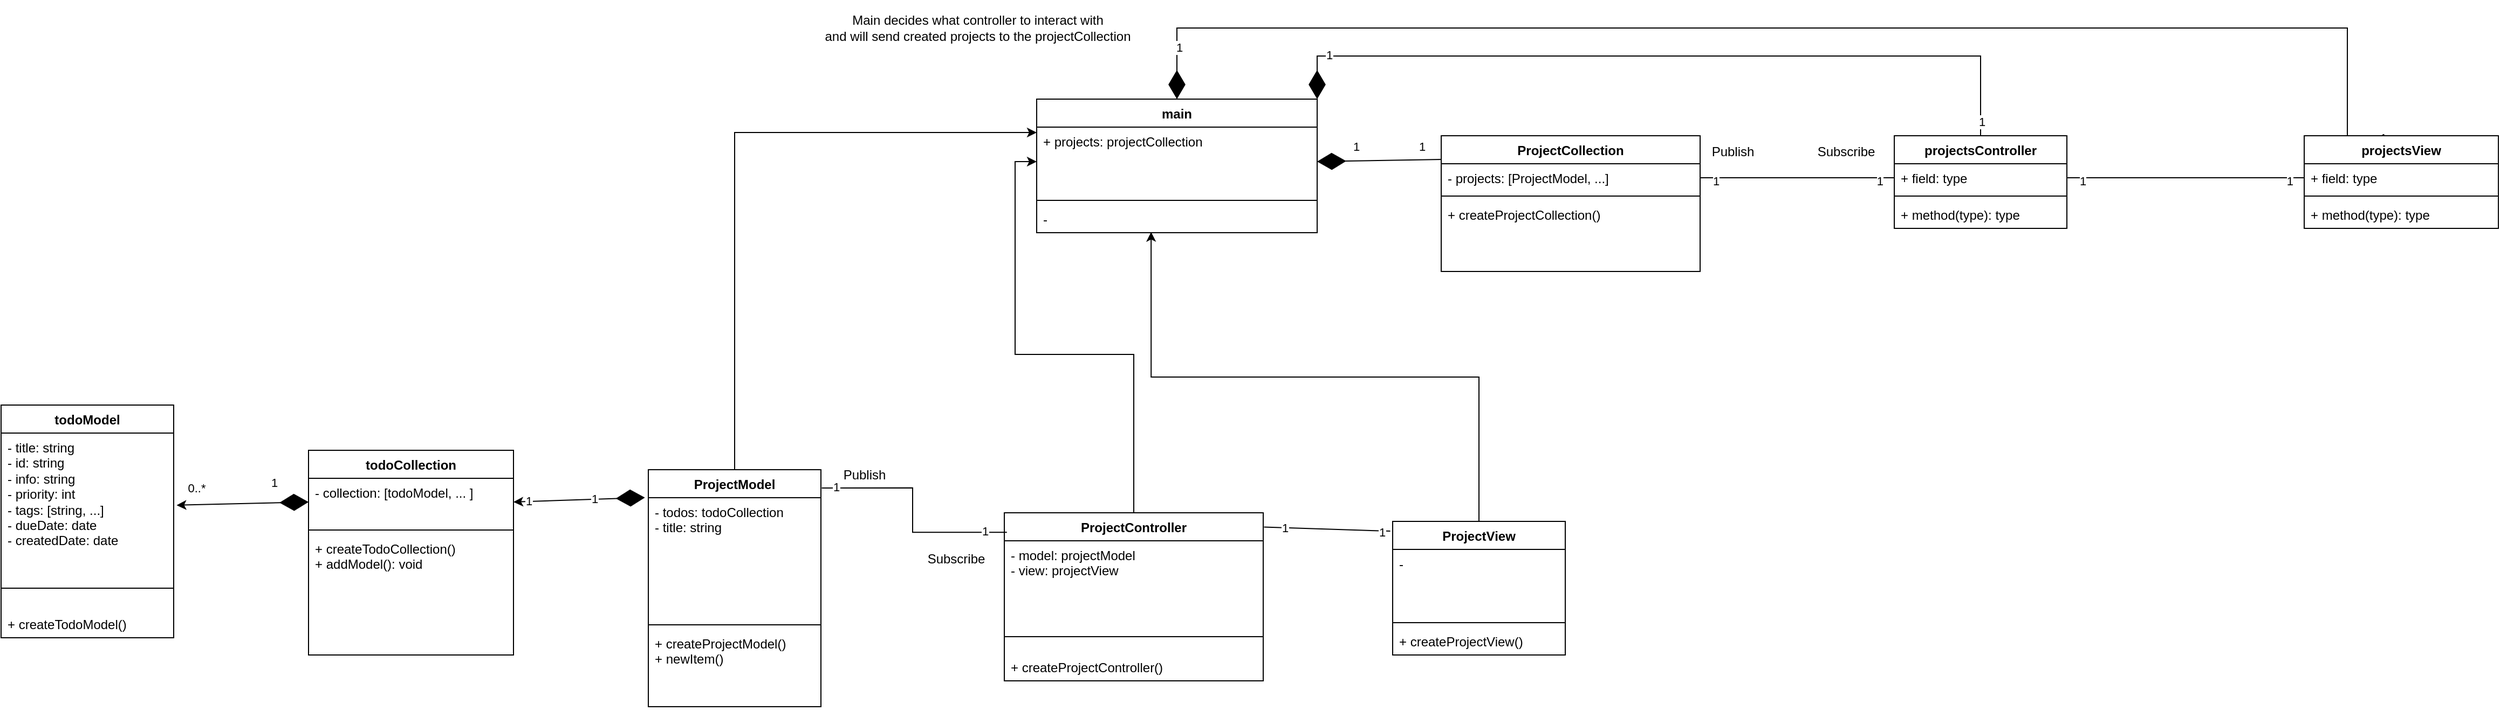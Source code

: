 <mxfile version="27.2.0">
  <diagram name="Page-1" id="tho96hMRdzNu9OJR4gim">
    <mxGraphModel dx="2647" dy="2031" grid="1" gridSize="10" guides="1" tooltips="1" connect="1" arrows="1" fold="1" page="1" pageScale="1" pageWidth="850" pageHeight="1100" math="0" shadow="0">
      <root>
        <mxCell id="0" />
        <mxCell id="1" parent="0" />
        <mxCell id="Y8et7h9fZ07tMBavdX_z-9" value="main" style="swimlane;fontStyle=1;align=center;verticalAlign=top;childLayout=stackLayout;horizontal=1;startSize=26;horizontalStack=0;resizeParent=1;resizeParentMax=0;resizeLast=0;collapsible=1;marginBottom=0;whiteSpace=wrap;html=1;" parent="1" vertex="1">
          <mxGeometry x="840" y="26.0" width="260" height="124" as="geometry" />
        </mxCell>
        <mxCell id="Y8et7h9fZ07tMBavdX_z-10" value="+ projects: projectCollection" style="text;strokeColor=none;fillColor=none;align=left;verticalAlign=top;spacingLeft=4;spacingRight=4;overflow=hidden;rotatable=0;points=[[0,0.5],[1,0.5]];portConstraint=eastwest;whiteSpace=wrap;html=1;" parent="Y8et7h9fZ07tMBavdX_z-9" vertex="1">
          <mxGeometry y="26" width="260" height="64" as="geometry" />
        </mxCell>
        <mxCell id="Y8et7h9fZ07tMBavdX_z-11" value="" style="line;strokeWidth=1;fillColor=none;align=left;verticalAlign=middle;spacingTop=-1;spacingLeft=3;spacingRight=3;rotatable=0;labelPosition=right;points=[];portConstraint=eastwest;strokeColor=inherit;" parent="Y8et7h9fZ07tMBavdX_z-9" vertex="1">
          <mxGeometry y="90" width="260" height="8" as="geometry" />
        </mxCell>
        <mxCell id="Y8et7h9fZ07tMBavdX_z-12" value="-" style="text;strokeColor=none;fillColor=none;align=left;verticalAlign=top;spacingLeft=4;spacingRight=4;overflow=hidden;rotatable=0;points=[[0,0.5],[1,0.5]];portConstraint=eastwest;whiteSpace=wrap;html=1;" parent="Y8et7h9fZ07tMBavdX_z-9" vertex="1">
          <mxGeometry y="98" width="260" height="26" as="geometry" />
        </mxCell>
        <mxCell id="Y8et7h9fZ07tMBavdX_z-14" value="ProjectCollection" style="swimlane;fontStyle=1;align=center;verticalAlign=top;childLayout=stackLayout;horizontal=1;startSize=26;horizontalStack=0;resizeParent=1;resizeParentMax=0;resizeLast=0;collapsible=1;marginBottom=0;whiteSpace=wrap;html=1;" parent="1" vertex="1">
          <mxGeometry x="1215" y="60" width="240" height="126" as="geometry" />
        </mxCell>
        <mxCell id="Y8et7h9fZ07tMBavdX_z-15" value="- projects: [ProjectModel, ...]" style="text;strokeColor=none;fillColor=none;align=left;verticalAlign=top;spacingLeft=4;spacingRight=4;overflow=hidden;rotatable=0;points=[[0,0.5],[1,0.5]];portConstraint=eastwest;whiteSpace=wrap;html=1;" parent="Y8et7h9fZ07tMBavdX_z-14" vertex="1">
          <mxGeometry y="26" width="240" height="26" as="geometry" />
        </mxCell>
        <mxCell id="Y8et7h9fZ07tMBavdX_z-16" value="" style="line;strokeWidth=1;fillColor=none;align=left;verticalAlign=middle;spacingTop=-1;spacingLeft=3;spacingRight=3;rotatable=0;labelPosition=right;points=[];portConstraint=eastwest;strokeColor=inherit;" parent="Y8et7h9fZ07tMBavdX_z-14" vertex="1">
          <mxGeometry y="52" width="240" height="8" as="geometry" />
        </mxCell>
        <mxCell id="Y8et7h9fZ07tMBavdX_z-17" value="+ createProjectCollection()" style="text;strokeColor=none;fillColor=none;align=left;verticalAlign=top;spacingLeft=4;spacingRight=4;overflow=hidden;rotatable=0;points=[[0,0.5],[1,0.5]];portConstraint=eastwest;whiteSpace=wrap;html=1;" parent="Y8et7h9fZ07tMBavdX_z-14" vertex="1">
          <mxGeometry y="60" width="240" height="66" as="geometry" />
        </mxCell>
        <mxCell id="LJbB7My72uyFToXxMnKN-5" style="edgeStyle=orthogonalEdgeStyle;rounded=0;orthogonalLoop=1;jettySize=auto;html=1;exitX=0.5;exitY=0;exitDx=0;exitDy=0;entryX=0;entryY=0.5;entryDx=0;entryDy=0;" edge="1" parent="1" source="Y8et7h9fZ07tMBavdX_z-18" target="Y8et7h9fZ07tMBavdX_z-10">
          <mxGeometry relative="1" as="geometry" />
        </mxCell>
        <mxCell id="Y8et7h9fZ07tMBavdX_z-18" value="ProjectController" style="swimlane;fontStyle=1;align=center;verticalAlign=top;childLayout=stackLayout;horizontal=1;startSize=26;horizontalStack=0;resizeParent=1;resizeParentMax=0;resizeLast=0;collapsible=1;marginBottom=0;whiteSpace=wrap;html=1;" parent="1" vertex="1">
          <mxGeometry x="810" y="410" width="240" height="156" as="geometry" />
        </mxCell>
        <mxCell id="Y8et7h9fZ07tMBavdX_z-19" value="&lt;div&gt;- model: projectModel&lt;/div&gt;&lt;div&gt;- view: projectView&lt;/div&gt;" style="text;strokeColor=none;fillColor=none;align=left;verticalAlign=top;spacingLeft=4;spacingRight=4;overflow=hidden;rotatable=0;points=[[0,0.5],[1,0.5]];portConstraint=eastwest;whiteSpace=wrap;html=1;" parent="Y8et7h9fZ07tMBavdX_z-18" vertex="1">
          <mxGeometry y="26" width="240" height="74" as="geometry" />
        </mxCell>
        <mxCell id="Y8et7h9fZ07tMBavdX_z-20" value="" style="line;strokeWidth=1;fillColor=none;align=left;verticalAlign=middle;spacingTop=-1;spacingLeft=3;spacingRight=3;rotatable=0;labelPosition=right;points=[];portConstraint=eastwest;strokeColor=inherit;" parent="Y8et7h9fZ07tMBavdX_z-18" vertex="1">
          <mxGeometry y="100" width="240" height="30" as="geometry" />
        </mxCell>
        <mxCell id="Y8et7h9fZ07tMBavdX_z-21" value="+ createProjectController()" style="text;strokeColor=none;fillColor=none;align=left;verticalAlign=top;spacingLeft=4;spacingRight=4;overflow=hidden;rotatable=0;points=[[0,0.5],[1,0.5]];portConstraint=eastwest;whiteSpace=wrap;html=1;" parent="Y8et7h9fZ07tMBavdX_z-18" vertex="1">
          <mxGeometry y="130" width="240" height="26" as="geometry" />
        </mxCell>
        <mxCell id="Y8et7h9fZ07tMBavdX_z-23" value="" style="endArrow=diamondThin;endFill=1;endSize=24;html=1;rounded=0;entryX=1;entryY=0.5;entryDx=0;entryDy=0;exitX=0.001;exitY=0.175;exitDx=0;exitDy=0;exitPerimeter=0;" parent="1" source="Y8et7h9fZ07tMBavdX_z-14" target="Y8et7h9fZ07tMBavdX_z-10" edge="1">
          <mxGeometry width="160" relative="1" as="geometry">
            <mxPoint x="1095" y="330.0" as="sourcePoint" />
            <mxPoint x="1255" y="330.0" as="targetPoint" />
          </mxGeometry>
        </mxCell>
        <mxCell id="Y8et7h9fZ07tMBavdX_z-26" value="1" style="edgeLabel;html=1;align=center;verticalAlign=middle;resizable=0;points=[];" parent="Y8et7h9fZ07tMBavdX_z-23" vertex="1" connectable="0">
          <mxGeometry x="0.616" relative="1" as="geometry">
            <mxPoint x="13" y="-14" as="offset" />
          </mxGeometry>
        </mxCell>
        <mxCell id="Y8et7h9fZ07tMBavdX_z-27" value="1" style="edgeLabel;html=1;align=center;verticalAlign=middle;resizable=0;points=[];" parent="Y8et7h9fZ07tMBavdX_z-23" vertex="1" connectable="0">
          <mxGeometry x="-0.874" y="-1" relative="1" as="geometry">
            <mxPoint x="-11" y="-11" as="offset" />
          </mxGeometry>
        </mxCell>
        <mxCell id="ah1SPfoxnXQt54STXK4x-20" style="edgeStyle=orthogonalEdgeStyle;rounded=0;orthogonalLoop=1;jettySize=auto;html=1;exitX=1.005;exitY=0.077;exitDx=0;exitDy=0;entryX=0.01;entryY=0.116;entryDx=0;entryDy=0;endArrow=none;endFill=0;exitPerimeter=0;entryPerimeter=0;" parent="1" source="cAmkA4DSfHhrkMyTJUqx-1" target="Y8et7h9fZ07tMBavdX_z-18" edge="1">
          <mxGeometry relative="1" as="geometry" />
        </mxCell>
        <mxCell id="ah1SPfoxnXQt54STXK4x-22" value="1" style="edgeLabel;html=1;align=center;verticalAlign=middle;resizable=0;points=[];" parent="ah1SPfoxnXQt54STXK4x-20" vertex="1" connectable="0">
          <mxGeometry x="-0.877" y="1" relative="1" as="geometry">
            <mxPoint as="offset" />
          </mxGeometry>
        </mxCell>
        <mxCell id="ah1SPfoxnXQt54STXK4x-23" value="1" style="edgeLabel;html=1;align=center;verticalAlign=middle;resizable=0;points=[];" parent="ah1SPfoxnXQt54STXK4x-20" vertex="1" connectable="0">
          <mxGeometry x="0.805" y="1" relative="1" as="geometry">
            <mxPoint as="offset" />
          </mxGeometry>
        </mxCell>
        <mxCell id="LJbB7My72uyFToXxMnKN-4" style="edgeStyle=orthogonalEdgeStyle;rounded=0;orthogonalLoop=1;jettySize=auto;html=1;exitX=0.5;exitY=0;exitDx=0;exitDy=0;entryX=0;entryY=0.25;entryDx=0;entryDy=0;" edge="1" parent="1" source="cAmkA4DSfHhrkMyTJUqx-1" target="Y8et7h9fZ07tMBavdX_z-9">
          <mxGeometry relative="1" as="geometry" />
        </mxCell>
        <mxCell id="cAmkA4DSfHhrkMyTJUqx-1" value="ProjectModel" style="swimlane;fontStyle=1;align=center;verticalAlign=top;childLayout=stackLayout;horizontal=1;startSize=26;horizontalStack=0;resizeParent=1;resizeParentMax=0;resizeLast=0;collapsible=1;marginBottom=0;whiteSpace=wrap;html=1;" parent="1" vertex="1">
          <mxGeometry x="480" y="370" width="160" height="220" as="geometry" />
        </mxCell>
        <mxCell id="cAmkA4DSfHhrkMyTJUqx-2" value="- todos: todoCollection&lt;div&gt;- title: string&lt;/div&gt;" style="text;strokeColor=none;fillColor=none;align=left;verticalAlign=top;spacingLeft=4;spacingRight=4;overflow=hidden;rotatable=0;points=[[0,0.5],[1,0.5]];portConstraint=eastwest;whiteSpace=wrap;html=1;" parent="cAmkA4DSfHhrkMyTJUqx-1" vertex="1">
          <mxGeometry y="26" width="160" height="114" as="geometry" />
        </mxCell>
        <mxCell id="cAmkA4DSfHhrkMyTJUqx-3" value="" style="line;strokeWidth=1;fillColor=none;align=left;verticalAlign=middle;spacingTop=-1;spacingLeft=3;spacingRight=3;rotatable=0;labelPosition=right;points=[];portConstraint=eastwest;strokeColor=inherit;" parent="cAmkA4DSfHhrkMyTJUqx-1" vertex="1">
          <mxGeometry y="140" width="160" height="8" as="geometry" />
        </mxCell>
        <mxCell id="cAmkA4DSfHhrkMyTJUqx-4" value="+ createProjectModel()&lt;div&gt;+ newItem()&lt;/div&gt;" style="text;strokeColor=none;fillColor=none;align=left;verticalAlign=top;spacingLeft=4;spacingRight=4;overflow=hidden;rotatable=0;points=[[0,0.5],[1,0.5]];portConstraint=eastwest;whiteSpace=wrap;html=1;" parent="cAmkA4DSfHhrkMyTJUqx-1" vertex="1">
          <mxGeometry y="148" width="160" height="72" as="geometry" />
        </mxCell>
        <mxCell id="cAmkA4DSfHhrkMyTJUqx-8" value="ProjectView" style="swimlane;fontStyle=1;align=center;verticalAlign=top;childLayout=stackLayout;horizontal=1;startSize=26;horizontalStack=0;resizeParent=1;resizeParentMax=0;resizeLast=0;collapsible=1;marginBottom=0;whiteSpace=wrap;html=1;" parent="1" vertex="1">
          <mxGeometry x="1170" y="418" width="160" height="124" as="geometry" />
        </mxCell>
        <mxCell id="cAmkA4DSfHhrkMyTJUqx-9" value="-" style="text;strokeColor=none;fillColor=none;align=left;verticalAlign=top;spacingLeft=4;spacingRight=4;overflow=hidden;rotatable=0;points=[[0,0.5],[1,0.5]];portConstraint=eastwest;whiteSpace=wrap;html=1;" parent="cAmkA4DSfHhrkMyTJUqx-8" vertex="1">
          <mxGeometry y="26" width="160" height="64" as="geometry" />
        </mxCell>
        <mxCell id="cAmkA4DSfHhrkMyTJUqx-10" value="" style="line;strokeWidth=1;fillColor=none;align=left;verticalAlign=middle;spacingTop=-1;spacingLeft=3;spacingRight=3;rotatable=0;labelPosition=right;points=[];portConstraint=eastwest;strokeColor=inherit;" parent="cAmkA4DSfHhrkMyTJUqx-8" vertex="1">
          <mxGeometry y="90" width="160" height="8" as="geometry" />
        </mxCell>
        <mxCell id="cAmkA4DSfHhrkMyTJUqx-11" value="+ createProjectView()" style="text;strokeColor=none;fillColor=none;align=left;verticalAlign=top;spacingLeft=4;spacingRight=4;overflow=hidden;rotatable=0;points=[[0,0.5],[1,0.5]];portConstraint=eastwest;whiteSpace=wrap;html=1;" parent="cAmkA4DSfHhrkMyTJUqx-8" vertex="1">
          <mxGeometry y="98" width="160" height="26" as="geometry" />
        </mxCell>
        <mxCell id="cAmkA4DSfHhrkMyTJUqx-12" value="" style="endArrow=none;endFill=0;endSize=24;html=1;rounded=0;entryX=1.003;entryY=0.085;entryDx=0;entryDy=0;entryPerimeter=0;exitX=-0.014;exitY=0.073;exitDx=0;exitDy=0;exitPerimeter=0;" parent="1" source="cAmkA4DSfHhrkMyTJUqx-8" target="Y8et7h9fZ07tMBavdX_z-18" edge="1">
          <mxGeometry width="160" relative="1" as="geometry">
            <mxPoint x="660" y="540" as="sourcePoint" />
            <mxPoint x="820" y="540" as="targetPoint" />
            <Array as="points" />
          </mxGeometry>
        </mxCell>
        <mxCell id="cAmkA4DSfHhrkMyTJUqx-13" value="1" style="edgeLabel;html=1;align=center;verticalAlign=middle;resizable=0;points=[];" parent="cAmkA4DSfHhrkMyTJUqx-12" vertex="1" connectable="0">
          <mxGeometry x="0.653" y="-2" relative="1" as="geometry">
            <mxPoint x="-1" y="2" as="offset" />
          </mxGeometry>
        </mxCell>
        <mxCell id="cAmkA4DSfHhrkMyTJUqx-14" value="1" style="edgeLabel;html=1;align=center;verticalAlign=middle;resizable=0;points=[];" parent="cAmkA4DSfHhrkMyTJUqx-12" vertex="1" connectable="0">
          <mxGeometry x="-0.861" y="1" relative="1" as="geometry">
            <mxPoint as="offset" />
          </mxGeometry>
        </mxCell>
        <mxCell id="cAmkA4DSfHhrkMyTJUqx-19" value="todoModel" style="swimlane;fontStyle=1;align=center;verticalAlign=top;childLayout=stackLayout;horizontal=1;startSize=26;horizontalStack=0;resizeParent=1;resizeParentMax=0;resizeLast=0;collapsible=1;marginBottom=0;whiteSpace=wrap;html=1;" parent="1" vertex="1">
          <mxGeometry x="-120" y="310" width="160" height="216" as="geometry" />
        </mxCell>
        <mxCell id="cAmkA4DSfHhrkMyTJUqx-20" value="- title: string&lt;div&gt;- id: string&lt;br&gt;&lt;div&gt;- info: string&lt;/div&gt;&lt;div&gt;- priority: int&lt;/div&gt;&lt;div&gt;- tags: [string, ...]&lt;/div&gt;&lt;div&gt;- dueDate: date&lt;/div&gt;&lt;div&gt;- createdDate: date&lt;/div&gt;&lt;/div&gt;" style="text;strokeColor=none;fillColor=none;align=left;verticalAlign=top;spacingLeft=4;spacingRight=4;overflow=hidden;rotatable=0;points=[[0,0.5],[1,0.5]];portConstraint=eastwest;whiteSpace=wrap;html=1;" parent="cAmkA4DSfHhrkMyTJUqx-19" vertex="1">
          <mxGeometry y="26" width="160" height="124" as="geometry" />
        </mxCell>
        <mxCell id="cAmkA4DSfHhrkMyTJUqx-21" value="" style="line;strokeWidth=1;fillColor=none;align=left;verticalAlign=middle;spacingTop=-1;spacingLeft=3;spacingRight=3;rotatable=0;labelPosition=right;points=[];portConstraint=eastwest;strokeColor=inherit;" parent="cAmkA4DSfHhrkMyTJUqx-19" vertex="1">
          <mxGeometry y="150" width="160" height="40" as="geometry" />
        </mxCell>
        <mxCell id="cAmkA4DSfHhrkMyTJUqx-22" value="+ createTodoModel()" style="text;strokeColor=none;fillColor=none;align=left;verticalAlign=top;spacingLeft=4;spacingRight=4;overflow=hidden;rotatable=0;points=[[0,0.5],[1,0.5]];portConstraint=eastwest;whiteSpace=wrap;html=1;" parent="cAmkA4DSfHhrkMyTJUqx-19" vertex="1">
          <mxGeometry y="190" width="160" height="26" as="geometry" />
        </mxCell>
        <mxCell id="cAmkA4DSfHhrkMyTJUqx-27" value="" style="endArrow=diamondThin;endFill=1;endSize=24;html=1;rounded=0;entryX=0;entryY=0.5;entryDx=0;entryDy=0;exitX=1.017;exitY=0.54;exitDx=0;exitDy=0;exitPerimeter=0;startArrow=classic;startFill=1;" parent="1" source="cAmkA4DSfHhrkMyTJUqx-20" target="ah1SPfoxnXQt54STXK4x-4" edge="1">
          <mxGeometry width="160" relative="1" as="geometry">
            <mxPoint x="-50" y="442.71" as="sourcePoint" />
            <mxPoint x="120" y="443" as="targetPoint" />
            <Array as="points" />
          </mxGeometry>
        </mxCell>
        <mxCell id="cAmkA4DSfHhrkMyTJUqx-37" value="1" style="edgeLabel;html=1;align=center;verticalAlign=middle;resizable=0;points=[];" parent="cAmkA4DSfHhrkMyTJUqx-27" vertex="1" connectable="0">
          <mxGeometry x="0.686" relative="1" as="geometry">
            <mxPoint x="-13" y="-19" as="offset" />
          </mxGeometry>
        </mxCell>
        <mxCell id="cAmkA4DSfHhrkMyTJUqx-38" value="0..*" style="edgeLabel;html=1;align=center;verticalAlign=middle;resizable=0;points=[];" parent="cAmkA4DSfHhrkMyTJUqx-27" vertex="1" connectable="0">
          <mxGeometry x="-0.901" y="1" relative="1" as="geometry">
            <mxPoint x="12" y="-15" as="offset" />
          </mxGeometry>
        </mxCell>
        <mxCell id="ah1SPfoxnXQt54STXK4x-3" value="todoCollection" style="swimlane;fontStyle=1;align=center;verticalAlign=top;childLayout=stackLayout;horizontal=1;startSize=26;horizontalStack=0;resizeParent=1;resizeParentMax=0;resizeLast=0;collapsible=1;marginBottom=0;whiteSpace=wrap;html=1;" parent="1" vertex="1">
          <mxGeometry x="165" y="352" width="190" height="190" as="geometry" />
        </mxCell>
        <mxCell id="ah1SPfoxnXQt54STXK4x-4" value="- collection: [todoModel, ... ]" style="text;strokeColor=none;fillColor=none;align=left;verticalAlign=top;spacingLeft=4;spacingRight=4;overflow=hidden;rotatable=0;points=[[0,0.5],[1,0.5]];portConstraint=eastwest;whiteSpace=wrap;html=1;" parent="ah1SPfoxnXQt54STXK4x-3" vertex="1">
          <mxGeometry y="26" width="190" height="44" as="geometry" />
        </mxCell>
        <mxCell id="ah1SPfoxnXQt54STXK4x-5" value="" style="line;strokeWidth=1;fillColor=none;align=left;verticalAlign=middle;spacingTop=-1;spacingLeft=3;spacingRight=3;rotatable=0;labelPosition=right;points=[];portConstraint=eastwest;strokeColor=inherit;" parent="ah1SPfoxnXQt54STXK4x-3" vertex="1">
          <mxGeometry y="70" width="190" height="8" as="geometry" />
        </mxCell>
        <mxCell id="ah1SPfoxnXQt54STXK4x-6" value="+ createTodoCollection()&lt;div&gt;+ addModel(): void&lt;/div&gt;" style="text;strokeColor=none;fillColor=none;align=left;verticalAlign=top;spacingLeft=4;spacingRight=4;overflow=hidden;rotatable=0;points=[[0,0.5],[1,0.5]];portConstraint=eastwest;whiteSpace=wrap;html=1;" parent="ah1SPfoxnXQt54STXK4x-3" vertex="1">
          <mxGeometry y="78" width="190" height="112" as="geometry" />
        </mxCell>
        <mxCell id="ah1SPfoxnXQt54STXK4x-17" value="" style="endArrow=diamondThin;endFill=1;endSize=24;html=1;rounded=0;exitX=1;exitY=0.5;exitDx=0;exitDy=0;entryX=-0.02;entryY=-0.001;entryDx=0;entryDy=0;entryPerimeter=0;startArrow=classic;startFill=1;" parent="1" source="ah1SPfoxnXQt54STXK4x-4" target="cAmkA4DSfHhrkMyTJUqx-2" edge="1">
          <mxGeometry width="160" relative="1" as="geometry">
            <mxPoint x="330" y="370" as="sourcePoint" />
            <mxPoint x="490" y="370" as="targetPoint" />
          </mxGeometry>
        </mxCell>
        <mxCell id="ah1SPfoxnXQt54STXK4x-18" value="1" style="edgeLabel;html=1;align=center;verticalAlign=middle;resizable=0;points=[];" parent="ah1SPfoxnXQt54STXK4x-17" vertex="1" connectable="0">
          <mxGeometry x="-0.782" y="1" relative="1" as="geometry">
            <mxPoint as="offset" />
          </mxGeometry>
        </mxCell>
        <mxCell id="ah1SPfoxnXQt54STXK4x-19" value="1" style="edgeLabel;html=1;align=center;verticalAlign=middle;resizable=0;points=[];" parent="ah1SPfoxnXQt54STXK4x-17" vertex="1" connectable="0">
          <mxGeometry x="0.23" y="1" relative="1" as="geometry">
            <mxPoint as="offset" />
          </mxGeometry>
        </mxCell>
        <mxCell id="ah1SPfoxnXQt54STXK4x-24" value="Publish" style="text;html=1;align=center;verticalAlign=middle;resizable=0;points=[];autosize=1;strokeColor=none;fillColor=none;" parent="1" vertex="1">
          <mxGeometry x="650" y="360" width="60" height="30" as="geometry" />
        </mxCell>
        <mxCell id="ah1SPfoxnXQt54STXK4x-25" value="Subscribe&lt;div&gt;&lt;br&gt;&lt;/div&gt;" style="text;html=1;align=center;verticalAlign=middle;resizable=0;points=[];autosize=1;strokeColor=none;fillColor=none;" parent="1" vertex="1">
          <mxGeometry x="725" y="440" width="80" height="40" as="geometry" />
        </mxCell>
        <mxCell id="LpDIbgmOpvBHCi_S2WUm-34" style="edgeStyle=orthogonalEdgeStyle;rounded=0;orthogonalLoop=1;jettySize=auto;html=1;exitX=0.5;exitY=0;exitDx=0;exitDy=0;entryX=0.5;entryY=0;entryDx=0;entryDy=0;endArrow=diamondThin;endFill=1;endSize=24;" parent="1" source="LpDIbgmOpvBHCi_S2WUm-1" target="Y8et7h9fZ07tMBavdX_z-9" edge="1">
          <mxGeometry relative="1" as="geometry">
            <Array as="points">
              <mxPoint x="2055" y="-40" />
              <mxPoint x="970" y="-40" />
            </Array>
          </mxGeometry>
        </mxCell>
        <mxCell id="LpDIbgmOpvBHCi_S2WUm-35" value="1" style="edgeLabel;html=1;align=center;verticalAlign=middle;resizable=0;points=[];" parent="LpDIbgmOpvBHCi_S2WUm-34" vertex="1" connectable="0">
          <mxGeometry x="0.926" y="2" relative="1" as="geometry">
            <mxPoint as="offset" />
          </mxGeometry>
        </mxCell>
        <mxCell id="LpDIbgmOpvBHCi_S2WUm-36" value="1" style="edgeLabel;html=1;align=center;verticalAlign=middle;resizable=0;points=[];" parent="LpDIbgmOpvBHCi_S2WUm-34" vertex="1" connectable="0">
          <mxGeometry x="-0.974" y="2" relative="1" as="geometry">
            <mxPoint as="offset" />
          </mxGeometry>
        </mxCell>
        <mxCell id="LpDIbgmOpvBHCi_S2WUm-1" value="projectsView" style="swimlane;fontStyle=1;align=center;verticalAlign=top;childLayout=stackLayout;horizontal=1;startSize=26;horizontalStack=0;resizeParent=1;resizeParentMax=0;resizeLast=0;collapsible=1;marginBottom=0;whiteSpace=wrap;html=1;" parent="1" vertex="1">
          <mxGeometry x="2015" y="60" width="180" height="86" as="geometry" />
        </mxCell>
        <mxCell id="LpDIbgmOpvBHCi_S2WUm-2" value="+ field: type" style="text;strokeColor=none;fillColor=none;align=left;verticalAlign=top;spacingLeft=4;spacingRight=4;overflow=hidden;rotatable=0;points=[[0,0.5],[1,0.5]];portConstraint=eastwest;whiteSpace=wrap;html=1;" parent="LpDIbgmOpvBHCi_S2WUm-1" vertex="1">
          <mxGeometry y="26" width="180" height="26" as="geometry" />
        </mxCell>
        <mxCell id="LpDIbgmOpvBHCi_S2WUm-3" value="" style="line;strokeWidth=1;fillColor=none;align=left;verticalAlign=middle;spacingTop=-1;spacingLeft=3;spacingRight=3;rotatable=0;labelPosition=right;points=[];portConstraint=eastwest;strokeColor=inherit;" parent="LpDIbgmOpvBHCi_S2WUm-1" vertex="1">
          <mxGeometry y="52" width="180" height="8" as="geometry" />
        </mxCell>
        <mxCell id="LpDIbgmOpvBHCi_S2WUm-4" value="+ method(type): type" style="text;strokeColor=none;fillColor=none;align=left;verticalAlign=top;spacingLeft=4;spacingRight=4;overflow=hidden;rotatable=0;points=[[0,0.5],[1,0.5]];portConstraint=eastwest;whiteSpace=wrap;html=1;" parent="LpDIbgmOpvBHCi_S2WUm-1" vertex="1">
          <mxGeometry y="60" width="180" height="26" as="geometry" />
        </mxCell>
        <mxCell id="LpDIbgmOpvBHCi_S2WUm-33" style="edgeStyle=orthogonalEdgeStyle;rounded=0;orthogonalLoop=1;jettySize=auto;html=1;exitX=0.5;exitY=0;exitDx=0;exitDy=0;entryX=1;entryY=0;entryDx=0;entryDy=0;endArrow=diamondThin;endFill=1;endSize=24;" parent="1" source="LpDIbgmOpvBHCi_S2WUm-18" target="Y8et7h9fZ07tMBavdX_z-9" edge="1">
          <mxGeometry relative="1" as="geometry" />
        </mxCell>
        <mxCell id="LpDIbgmOpvBHCi_S2WUm-37" value="1" style="edgeLabel;html=1;align=center;verticalAlign=middle;resizable=0;points=[];" parent="LpDIbgmOpvBHCi_S2WUm-33" vertex="1" connectable="0">
          <mxGeometry x="-0.965" y="-1" relative="1" as="geometry">
            <mxPoint as="offset" />
          </mxGeometry>
        </mxCell>
        <mxCell id="LpDIbgmOpvBHCi_S2WUm-50" value="1" style="edgeLabel;html=1;align=center;verticalAlign=middle;resizable=0;points=[];" parent="LpDIbgmOpvBHCi_S2WUm-33" vertex="1" connectable="0">
          <mxGeometry x="0.861" y="-1" relative="1" as="geometry">
            <mxPoint as="offset" />
          </mxGeometry>
        </mxCell>
        <mxCell id="LpDIbgmOpvBHCi_S2WUm-18" value="projectsController" style="swimlane;fontStyle=1;align=center;verticalAlign=top;childLayout=stackLayout;horizontal=1;startSize=26;horizontalStack=0;resizeParent=1;resizeParentMax=0;resizeLast=0;collapsible=1;marginBottom=0;whiteSpace=wrap;html=1;" parent="1" vertex="1">
          <mxGeometry x="1635" y="60" width="160" height="86" as="geometry" />
        </mxCell>
        <mxCell id="LpDIbgmOpvBHCi_S2WUm-19" value="+ field: type" style="text;strokeColor=none;fillColor=none;align=left;verticalAlign=top;spacingLeft=4;spacingRight=4;overflow=hidden;rotatable=0;points=[[0,0.5],[1,0.5]];portConstraint=eastwest;whiteSpace=wrap;html=1;" parent="LpDIbgmOpvBHCi_S2WUm-18" vertex="1">
          <mxGeometry y="26" width="160" height="26" as="geometry" />
        </mxCell>
        <mxCell id="LpDIbgmOpvBHCi_S2WUm-20" value="" style="line;strokeWidth=1;fillColor=none;align=left;verticalAlign=middle;spacingTop=-1;spacingLeft=3;spacingRight=3;rotatable=0;labelPosition=right;points=[];portConstraint=eastwest;strokeColor=inherit;" parent="LpDIbgmOpvBHCi_S2WUm-18" vertex="1">
          <mxGeometry y="52" width="160" height="8" as="geometry" />
        </mxCell>
        <mxCell id="LpDIbgmOpvBHCi_S2WUm-21" value="+ method(type): type" style="text;strokeColor=none;fillColor=none;align=left;verticalAlign=top;spacingLeft=4;spacingRight=4;overflow=hidden;rotatable=0;points=[[0,0.5],[1,0.5]];portConstraint=eastwest;whiteSpace=wrap;html=1;" parent="LpDIbgmOpvBHCi_S2WUm-18" vertex="1">
          <mxGeometry y="60" width="160" height="26" as="geometry" />
        </mxCell>
        <mxCell id="LpDIbgmOpvBHCi_S2WUm-22" value="" style="endArrow=none;html=1;edgeStyle=orthogonalEdgeStyle;rounded=0;exitX=1;exitY=0.5;exitDx=0;exitDy=0;entryX=0;entryY=0.5;entryDx=0;entryDy=0;" parent="1" source="Y8et7h9fZ07tMBavdX_z-15" target="LpDIbgmOpvBHCi_S2WUm-19" edge="1">
          <mxGeometry relative="1" as="geometry">
            <mxPoint x="1475" y="150" as="sourcePoint" />
            <mxPoint x="1635" y="150" as="targetPoint" />
          </mxGeometry>
        </mxCell>
        <mxCell id="LpDIbgmOpvBHCi_S2WUm-23" value="1" style="edgeLabel;resizable=0;html=1;align=left;verticalAlign=bottom;" parent="LpDIbgmOpvBHCi_S2WUm-22" connectable="0" vertex="1">
          <mxGeometry x="-1" relative="1" as="geometry">
            <mxPoint x="10" y="11" as="offset" />
          </mxGeometry>
        </mxCell>
        <mxCell id="LpDIbgmOpvBHCi_S2WUm-24" value="1" style="edgeLabel;resizable=0;html=1;align=right;verticalAlign=bottom;" parent="LpDIbgmOpvBHCi_S2WUm-22" connectable="0" vertex="1">
          <mxGeometry x="1" relative="1" as="geometry">
            <mxPoint x="-10" y="11" as="offset" />
          </mxGeometry>
        </mxCell>
        <mxCell id="LpDIbgmOpvBHCi_S2WUm-25" value="Publish" style="text;html=1;align=center;verticalAlign=middle;resizable=0;points=[];autosize=1;strokeColor=none;fillColor=none;" parent="1" vertex="1">
          <mxGeometry x="1455" y="60" width="60" height="30" as="geometry" />
        </mxCell>
        <mxCell id="LpDIbgmOpvBHCi_S2WUm-26" value="Subscribe" style="text;html=1;align=center;verticalAlign=middle;resizable=0;points=[];autosize=1;strokeColor=none;fillColor=none;" parent="1" vertex="1">
          <mxGeometry x="1550" y="60" width="80" height="30" as="geometry" />
        </mxCell>
        <mxCell id="LpDIbgmOpvBHCi_S2WUm-29" value="" style="endArrow=none;html=1;edgeStyle=orthogonalEdgeStyle;rounded=0;exitX=1;exitY=0.5;exitDx=0;exitDy=0;entryX=0;entryY=0.5;entryDx=0;entryDy=0;" parent="1" source="LpDIbgmOpvBHCi_S2WUm-19" target="LpDIbgmOpvBHCi_S2WUm-2" edge="1">
          <mxGeometry relative="1" as="geometry">
            <mxPoint x="1795" y="210" as="sourcePoint" />
            <mxPoint x="1955" y="210" as="targetPoint" />
          </mxGeometry>
        </mxCell>
        <mxCell id="LpDIbgmOpvBHCi_S2WUm-30" value="1" style="edgeLabel;resizable=0;html=1;align=left;verticalAlign=bottom;" parent="LpDIbgmOpvBHCi_S2WUm-29" connectable="0" vertex="1">
          <mxGeometry x="-1" relative="1" as="geometry">
            <mxPoint x="10" y="11" as="offset" />
          </mxGeometry>
        </mxCell>
        <mxCell id="LpDIbgmOpvBHCi_S2WUm-31" value="1" style="edgeLabel;resizable=0;html=1;align=right;verticalAlign=bottom;" parent="LpDIbgmOpvBHCi_S2WUm-29" connectable="0" vertex="1">
          <mxGeometry x="1" relative="1" as="geometry">
            <mxPoint x="-10" y="11" as="offset" />
          </mxGeometry>
        </mxCell>
        <mxCell id="LJbB7My72uyFToXxMnKN-6" style="edgeStyle=orthogonalEdgeStyle;rounded=0;orthogonalLoop=1;jettySize=auto;html=1;exitX=0.5;exitY=0;exitDx=0;exitDy=0;entryX=0.408;entryY=0.974;entryDx=0;entryDy=0;entryPerimeter=0;" edge="1" parent="1" source="cAmkA4DSfHhrkMyTJUqx-8" target="Y8et7h9fZ07tMBavdX_z-12">
          <mxGeometry relative="1" as="geometry" />
        </mxCell>
        <mxCell id="LJbB7My72uyFToXxMnKN-7" value="Main decides what controller to interact with&lt;div&gt;and will send created projects to the projectCollection&lt;/div&gt;" style="text;html=1;align=center;verticalAlign=middle;resizable=0;points=[];autosize=1;strokeColor=none;fillColor=none;" vertex="1" parent="1">
          <mxGeometry x="630" y="-60" width="310" height="40" as="geometry" />
        </mxCell>
      </root>
    </mxGraphModel>
  </diagram>
</mxfile>
